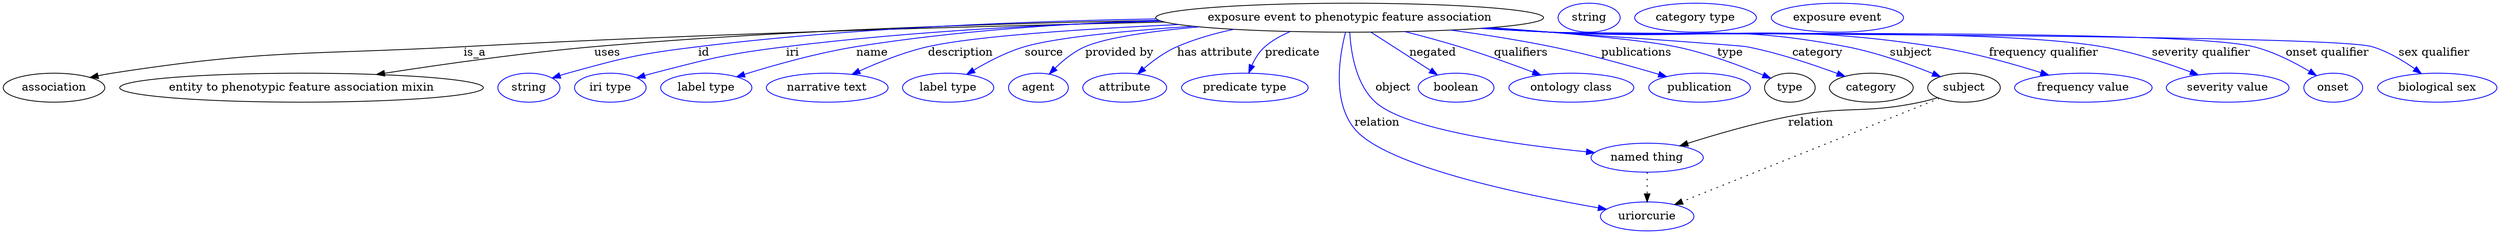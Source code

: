 digraph {
	graph [bb="0,0,3090.1,283"];
	node [label="\N"];
	"exposure event to phenotypic feature association"	 [height=0.5,
		label="exposure event to phenotypic feature association",
		pos="1670,265",
		width=6.68];
	association	 [height=0.5,
		pos="63.044,178",
		width=1.7512];
	"exposure event to phenotypic feature association" -> association	 [label=is_a,
		lp="585.04,221.5",
		pos="e,108.51,190.6 1437.8,260.28 1215.3,255.07 870.08,245.21 571.04,229 377,218.48 326.89,227.01 135.04,196 129.64,195.13 124.04,194.05 \
118.47,192.85"];
	"entity to phenotypic feature association mixin"	 [height=0.5,
		pos="370.04,178",
		width=6.2647];
	"exposure event to phenotypic feature association" -> "entity to phenotypic feature association mixin"	 [label=uses,
		lp="749.54,221.5",
		pos="e,466.8,194.31 1443.4,258.93 1211,252.23 865.6,240.83 733.04,229 646.47,221.28 548.95,207.28 476.81,195.9"];
	id	 [color=blue,
		height=0.5,
		label=string,
		pos="652.04,178",
		width=1.0652];
	"exposure event to phenotypic feature association" -> id	 [color=blue,
		label=id,
		lp="869.04,221.5",
		pos="e,681.24,189.79 1443.9,258.88 1244.8,252.76 970.31,242.36 862.04,229 789.12,220 770.66,216.3 700.04,196 697.06,195.14 694,194.18 \
690.94,193.17",
		style=solid];
	iri	 [color=blue,
		height=0.5,
		label="iri type",
		pos="753.04,178",
		width=1.2277];
	"exposure event to phenotypic feature association" -> iri	 [color=blue,
		label=iri,
		lp="978.04,221.5",
		pos="e,786.2,189.99 1452.5,257.31 1282.4,250.64 1060,240.3 970.04,229 896.27,219.73 877.84,215.33 806.04,196 802.71,195.1 799.27,194.1 \
795.83,193.05",
		style=solid];
	name	 [color=blue,
		height=0.5,
		label="label type",
		pos="872.04,178",
		width=1.5707];
	"exposure event to phenotypic feature association" -> name	 [color=blue,
		label=name,
		lp="1076,221.5",
		pos="e,910.63,191.27 1453.4,257.15 1308.1,250.94 1130.1,241.29 1056,229 1009.3,221.24 957.31,206.22 920.57,194.49",
		style=solid];
	description	 [color=blue,
		height=0.5,
		label="narrative text",
		pos="1022,178",
		width=2.0943];
	"exposure event to phenotypic feature association" -> description	 [color=blue,
		label=description,
		lp="1186,221.5",
		pos="e,1053.5,194.37 1453.3,257.18 1335.5,251.53 1202.5,242.49 1145,229 1116.6,222.31 1086.2,209.77 1062.7,198.8",
		style=solid];
	source	 [color=blue,
		height=0.5,
		label="label type",
		pos="1172,178",
		width=1.5707];
	"exposure event to phenotypic feature association" -> source	 [color=blue,
		label=source,
		lp="1290.5,221.5",
		pos="e,1196,194.56 1471.6,254.83 1389.5,249.07 1304.6,240.64 1266,229 1244.4,222.47 1222.1,210.61 1204.6,199.97",
		style=solid];
	"provided by"	 [color=blue,
		height=0.5,
		label=agent,
		pos="1284,178",
		width=1.0291];
	"exposure event to phenotypic feature association" -> "provided by"	 [color=blue,
		label="provided by",
		lp="1384.5,221.5",
		pos="e,1297.9,194.76 1480.5,253.9 1422.9,248.42 1368,240.44 1342,229 1328.2,222.88 1315.2,212.2 1305.1,202.2",
		style=solid];
	"has attribute"	 [color=blue,
		height=0.5,
		label=attribute,
		pos="1391,178",
		width=1.4443];
	"exposure event to phenotypic feature association" -> "has attribute"	 [color=blue,
		label="has attribute",
		lp="1502,221.5",
		pos="e,1407.6,195.18 1545.7,249.55 1508,243.7 1472.1,236.61 1455,229 1440.5,222.53 1426.5,211.98 1415.3,202.15",
		style=solid];
	predicate	 [color=blue,
		height=0.5,
		label="predicate type",
		pos="1540,178",
		width=2.1845];
	"exposure event to phenotypic feature association" -> predicate	 [color=blue,
		label=predicate,
		lp="1598.5,221.5",
		pos="e,1544.7,196.25 1594.6,247.91 1583.5,243.08 1572.9,236.9 1564,229 1557.1,222.81 1552,214.21 1548.4,205.83",
		style=solid];
	object	 [color=blue,
		height=0.5,
		label="named thing",
		pos="2039,91",
		width=1.9318];
	"exposure event to phenotypic feature association" -> object	 [color=blue,
		label=object,
		lp="1724.5,178",
		pos="e,1972.6,96.602 1670.2,246.86 1671.5,223.27 1677.4,182.45 1702,160 1739.5,125.92 1875.1,106.72 1962.5,97.634",
		style=solid];
	relation	 [color=blue,
		height=0.5,
		label=uriorcurie,
		pos="2039,18",
		width=1.6068];
	"exposure event to phenotypic feature association" -> relation	 [color=blue,
		label=relation,
		lp="1704,134.5",
		pos="e,1987.3,26.243 1664.6,246.54 1657.3,217.6 1648.3,161.32 1676,127 1714,80.029 1884.2,44.376 1977.4,27.96",
		style=solid];
	negated	 [color=blue,
		height=0.5,
		label=boolean,
		pos="1803,178",
		width=1.2999];
	"exposure event to phenotypic feature association" -> negated	 [color=blue,
		label=negated,
		lp="1774,221.5",
		pos="e,1779.1,193.67 1697.6,246.97 1718.8,233.09 1748.2,213.86 1770.6,199.23",
		style=solid];
	qualifiers	 [color=blue,
		height=0.5,
		label="ontology class",
		pos="1945,178",
		width=2.1484];
	"exposure event to phenotypic feature association" -> qualifiers	 [color=blue,
		label=qualifiers,
		lp="1884,221.5",
		pos="e,1905.8,193.65 1741.2,247.71 1762.5,242.15 1785.8,235.69 1807,229 1837.1,219.52 1870.2,207.34 1896.5,197.26",
		style=solid];
	publications	 [color=blue,
		height=0.5,
		label=publication,
		pos="2103,178",
		width=1.7512];
	"exposure event to phenotypic feature association" -> publications	 [color=blue,
		label=publications,
		lp="2027,221.5",
		pos="e,2061,191.56 1799.8,249.82 1839.2,244.31 1882.6,237.34 1922,229 1966.1,219.68 2015.3,205.59 2051.2,194.57",
		style=solid];
	type	 [height=0.5,
		pos="2215,178",
		width=0.86659];
	"exposure event to phenotypic feature association" -> type	 [color=blue,
		label=type,
		lp="2143,221.5",
		pos="e,2190.4,189.48 1836.7,252 1937.7,243.8 2051.4,233.88 2075,229 2112.4,221.28 2153.2,205.51 2181.1,193.53",
		style=solid];
	category	 [height=0.5,
		pos="2316,178",
		width=1.4443];
	"exposure event to phenotypic feature association" -> category	 [color=blue,
		label=category,
		lp="2251,221.5",
		pos="e,2282.7,191.81 1843.2,252.48 1984.5,242.25 2161,229.4 2163,229 2201.2,221.37 2243,207 2273.3,195.45",
		style=solid];
	subject	 [height=0.5,
		pos="2431,178",
		width=1.2457];
	"exposure event to phenotypic feature association" -> subject	 [color=blue,
		label=subject,
		lp="2366.5,221.5",
		pos="e,2401.1,191.48 1840.1,252.23 1866.9,250.37 1894.2,248.56 1920,247 2083.1,237.14 2126.8,260.59 2287,229 2323.5,221.82 2363.1,207.24 \
2391.6,195.5",
		style=solid];
	"frequency qualifier"	 [color=blue,
		height=0.5,
		label="frequency value",
		pos="2579,178",
		width=2.3651];
	"exposure event to phenotypic feature association" -> "frequency qualifier"	 [color=blue,
		label="frequency qualifier",
		lp="2531.5,221.5",
		pos="e,2535.2,193.43 1838.1,252.11 1865.5,250.24 1893.5,248.45 1920,247 2131.9,235.38 2187.5,261.85 2397,229 2441,222.1 2489.6,208.18 \
2525.4,196.62",
		style=solid];
	"severity qualifier"	 [color=blue,
		height=0.5,
		label="severity value",
		pos="2758,178",
		width=2.1123];
	"exposure event to phenotypic feature association" -> "severity qualifier"	 [color=blue,
		label="severity qualifier",
		lp="2722.5,221.5",
		pos="e,2720.9,193.74 1836.4,251.96 1864.3,250.08 1893,248.33 1920,247 2071.9,239.54 2454.3,255.18 2604,229 2641.1,222.52 2681.4,208.93 \
2711.5,197.4",
		style=solid];
	"onset qualifier"	 [color=blue,
		height=0.5,
		label=onset,
		pos="2888,178",
		width=1.011];
	"exposure event to phenotypic feature association" -> "onset qualifier"	 [color=blue,
		label="onset qualifier",
		lp="2878,221.5",
		pos="e,2866.6,192.6 1835.4,251.9 1863.6,250 1892.7,248.27 1920,247 2016.4,242.53 2694.5,252.51 2788,229 2813,222.73 2838.8,209.35 2858,\
197.87",
		style=solid];
	"sex qualifier"	 [color=blue,
		height=0.5,
		label="biological sex",
		pos="3016,178",
		width=2.0582];
	"exposure event to phenotypic feature association" -> "sex qualifier"	 [color=blue,
		label="sex qualifier",
		lp="3009.5,221.5",
		pos="e,2995.3,195.32 1834.7,251.87 1863.1,249.97 1892.4,248.24 1920,247 1976.3,244.48 2880,244.95 2934,229 2953.1,223.37 2972.1,211.99 \
2987.1,201.41",
		style=solid];
	object -> relation	 [pos="e,2039,36.09 2039,72.955 2039,64.883 2039,55.176 2039,46.182",
		style=dotted];
	association_type	 [color=blue,
		height=0.5,
		label=string,
		pos="1967,265",
		width=1.0652];
	association_category	 [color=blue,
		height=0.5,
		label="category type",
		pos="2099,265",
		width=2.0943];
	subject -> object	 [label=relation,
		lp="2242,134.5",
		pos="e,2081,105.45 2397.9,165.74 2391.1,163.56 2383.9,161.5 2377,160 2305.9,144.39 2285.5,156.25 2214,142 2172,133.61 2125.4,119.8 2090.8,\
108.66"];
	subject -> relation	 [pos="e,2074.2,32.335 2399.3,165.04 2329.7,136.63 2163.4,68.768 2083.5,36.135",
		style=dotted];
	"exposure event to phenotypic feature association_subject"	 [color=blue,
		height=0.5,
		label="exposure event",
		pos="2274,265",
		width=2.2748];
}
